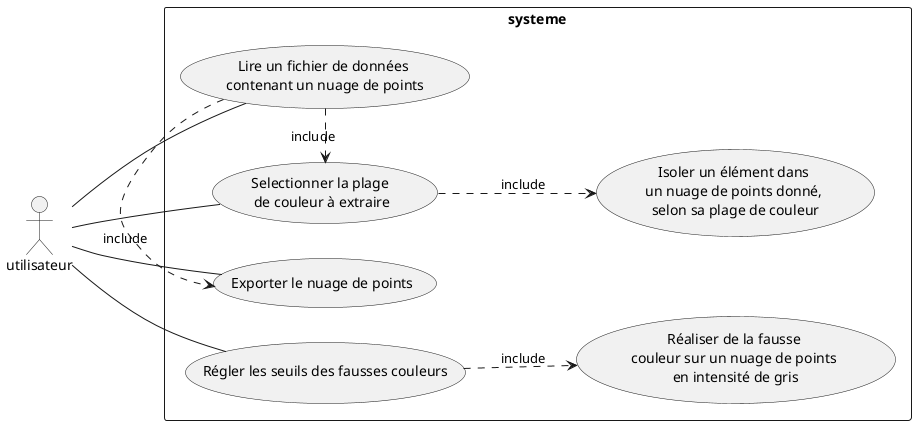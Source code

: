 @startuml
left to right direction
skinparam packageStyle rectangle
actor utilisateur
rectangle systeme {
    (Lire un fichier de données \ncontenant un nuage de points) as (1)
    (Selectionner la plage \nde couleur à extraire) as (2)
    (Réaliser de la fausse \ncouleur sur un nuage de points \nen intensité de gris) as (3)
    (Isoler un élément dans \nun nuage de points donné, \nselon sa plage de couleur) as (4)
    (Exporter le nuage de points) as (5)
    (Régler les seuils des fausses couleurs) as (6)

    utilisateur -- 1
    utilisateur -- 2
    utilisateur -- 6
    utilisateur -- 5
    1 .> 2 : include
    1 .> 5 : include
    :2: -down.> 4 : include
    6 -down.> 3 : include
}
@enduml"